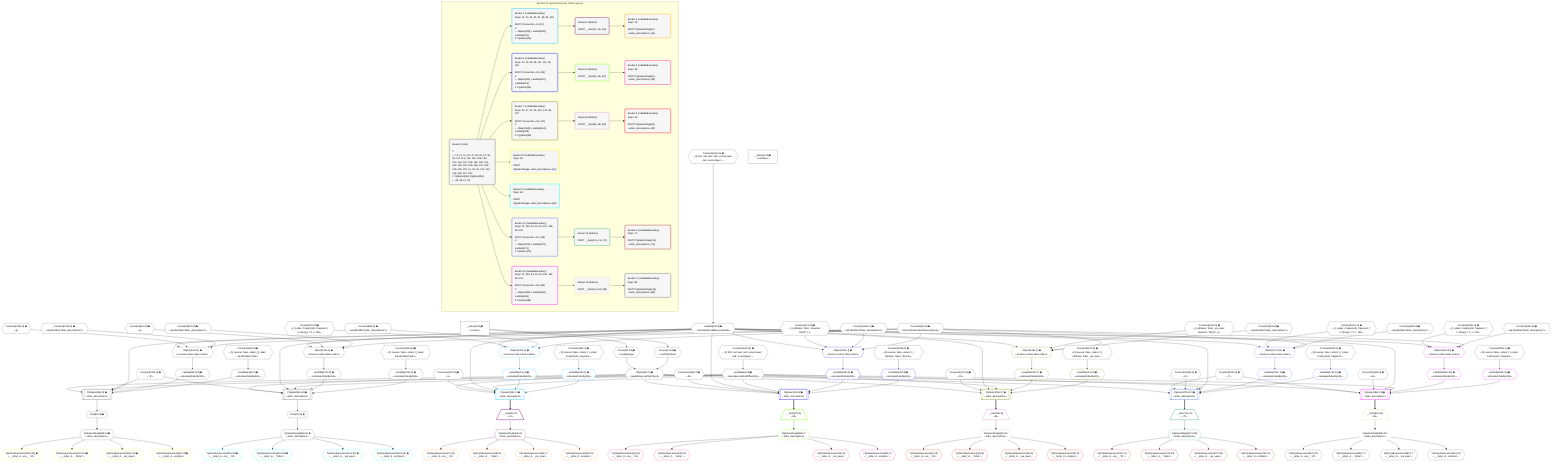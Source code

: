 %%{init: {'themeVariables': { 'fontSize': '12px'}}}%%
graph TD
    classDef path fill:#eee,stroke:#000,color:#000
    classDef plan fill:#fff,stroke-width:1px,color:#000
    classDef itemplan fill:#fff,stroke-width:2px,color:#000
    classDef unbatchedplan fill:#dff,stroke-width:1px,color:#000
    classDef sideeffectplan fill:#fcc,stroke-width:2px,color:#000
    classDef bucket fill:#f6f6f6,color:#000,stroke-width:2px,text-align:left


    %% plan dependencies
    PgSelect46[["PgSelect[46∈0] ➊<br />ᐸletter_descriptionsᐳ"]]:::plan
    Object12{{"Object[12∈0] ➊<br />ᐸ{pgSettings,withPgClient}ᐳ"}}:::plan
    Constant191{{"Constant[191∈0] ➊<br />ᐸ'B'ᐳ"}}:::plan
    Lambda93{{"Lambda[93∈0] ➊<br />ᐸcalculateShouldReverseOrderᐳ"}}:::plan
    Lambda96{{"Lambda[96∈0] ➊<br />ᐸcalculateLimitAndOffsetSQLᐳ"}}:::plan
    Lambda143{{"Lambda[143∈0] ➊<br />ᐸcalculateOrderBySQLᐳ"}}:::plan
    Lambda148{{"Lambda[148∈0] ➊<br />ᐸcalculateOrderBySQLᐳ"}}:::plan
    Object12 & Constant191 & Lambda93 & Lambda96 & Lambda143 & Lambda148 --> PgSelect46
    PgSelect55[["PgSelect[55∈0] ➊<br />ᐸletter_descriptionsᐳ"]]:::plan
    Lambda157{{"Lambda[157∈0] ➊<br />ᐸcalculateOrderBySQLᐳ"}}:::plan
    Lambda162{{"Lambda[162∈0] ➊<br />ᐸcalculateOrderBySQLᐳ"}}:::plan
    Object12 & Constant191 & Lambda93 & Lambda96 & Lambda157 & Lambda162 --> PgSelect55
    Object142{{"Object[142∈0] ➊<br />ᐸ{reverse,orders,alias,codec}ᐳ"}}:::plan
    Constant139{{"Constant[139∈0] ➊<br />ᐸ[]ᐳ"}}:::plan
    Constant140{{"Constant[140∈0] ➊<br />ᐸsql.identifier(”letter_descriptions”)ᐳ"}}:::plan
    Constant99{{"Constant[99∈0] ➊<br />ᐸRecordCodec(letterDescriptions)ᐳ"}}:::plan
    Lambda93 & Constant139 & Constant140 & Constant99 --> Object142
    Object156{{"Object[156∈0] ➊<br />ᐸ{reverse,orders,alias,codec}ᐳ"}}:::plan
    Constant153{{"Constant[153∈0] ➊<br />ᐸ[]ᐳ"}}:::plan
    Constant154{{"Constant[154∈0] ➊<br />ᐸsql.identifier(”letter_descriptions”)ᐳ"}}:::plan
    Lambda93 & Constant153 & Constant154 & Constant99 --> Object156
    Access10{{"Access[10∈0] ➊<br />ᐸ2.pgSettingsᐳ"}}:::plan
    Access11{{"Access[11∈0] ➊<br />ᐸ2.withPgClientᐳ"}}:::plan
    Access10 & Access11 --> Object12
    __Value2["__Value[2∈0] ➊<br />ᐸcontextᐳ"]:::plan
    __Value2 --> Access10
    __Value2 --> Access11
    First48{{"First[48∈0] ➊"}}:::plan
    PgSelect46 --> First48
    PgSelectSingle49{{"PgSelectSingle[49∈0] ➊<br />ᐸletter_descriptionsᐳ"}}:::plan
    First48 --> PgSelectSingle49
    First57{{"First[57∈0] ➊"}}:::plan
    PgSelect55 --> First57
    PgSelectSingle58{{"PgSelectSingle[58∈0] ➊<br />ᐸletter_descriptionsᐳ"}}:::plan
    First57 --> PgSelectSingle58
    Constant193{{"Constant[193∈0] ➊<br />ᐸ§{ first: null, last: null, cursorLower: null, cursorUpper: ᐳ"}}:::plan
    Constant193 --> Lambda93
    Constant194{{"Constant[194∈0] ➊<br />ᐸ§{ first: null, last: null, cursorLower: null, cursorUpper: ᐳ"}}:::plan
    Constant194 --> Lambda96
    Object142 --> Lambda143
    Constant198{{"Constant[198∈0] ➊<br />ᐸ§{ reverse: false, orders: [], alias: sql.identifier(”letterᐳ"}}:::plan
    Constant198 --> Lambda148
    Object156 --> Lambda157
    Constant199{{"Constant[199∈0] ➊<br />ᐸ§{ reverse: false, orders: [], alias: sql.identifier(”letterᐳ"}}:::plan
    Constant199 --> Lambda162
    __Value4["__Value[4∈0] ➊<br />ᐸrootValueᐳ"]:::plan
    Connection13{{"Connection[13∈0] ➊<br />ᐸ9ᐳ"}}:::plan
    Connection25{{"Connection[25∈0] ➊<br />ᐸ23ᐳ"}}:::plan
    Connection37{{"Connection[37∈0] ➊<br />ᐸ35ᐳ"}}:::plan
    Connection69{{"Connection[69∈0] ➊<br />ᐸ67ᐳ"}}:::plan
    Connection83{{"Connection[83∈0] ➊<br />ᐸ81ᐳ"}}:::plan
    Constant97{{"Constant[97∈0] ➊<br />ᐸ[ { codec: Codec(int4), fragment: { n: [Array], f: 0, c: 266ᐳ"}}:::plan
    Constant98{{"Constant[98∈0] ➊<br />ᐸsql.identifier(”letter_descriptions”)ᐳ"}}:::plan
    Constant111{{"Constant[111∈0] ➊<br />ᐸ[ { attribute: 'letter', direction: 'DESC' } ]ᐳ"}}:::plan
    Constant112{{"Constant[112∈0] ➊<br />ᐸsql.identifier(”letter_descriptions”)ᐳ"}}:::plan
    Constant125{{"Constant[125∈0] ➊<br />ᐸ[ { attribute: 'letter_via_view', direction: 'DESC' } ]ᐳ"}}:::plan
    Constant126{{"Constant[126∈0] ➊<br />ᐸsql.identifier(”letter_descriptions”)ᐳ"}}:::plan
    Constant167{{"Constant[167∈0] ➊<br />ᐸ[ { codec: Codec(int4), fragment: { n: [Array], f: 0, c: 266ᐳ"}}:::plan
    Constant168{{"Constant[168∈0] ➊<br />ᐸsql.identifier(”letter_descriptions”)ᐳ"}}:::plan
    Constant181{{"Constant[181∈0] ➊<br />ᐸ[ { codec: Codec(int4), fragment: { n: [Array], f: 0, c: 266ᐳ"}}:::plan
    Constant182{{"Constant[182∈0] ➊<br />ᐸsql.identifier(”letter_descriptions”)ᐳ"}}:::plan
    Constant192{{"Constant[192∈0] ➊<br />ᐸ'C'ᐳ"}}:::plan
    Constant195{{"Constant[195∈0] ➊<br />ᐸ§{ reverse: false, orders: [ { codec: Codec(int4), fragment:ᐳ"}}:::plan
    Constant196{{"Constant[196∈0] ➊<br />ᐸ§{ reverse: false, orders: [ { attribute: 'letter', directioᐳ"}}:::plan
    Constant197{{"Constant[197∈0] ➊<br />ᐸ§{ reverse: false, orders: [ { attribute: 'letter_via_view',ᐳ"}}:::plan
    Constant200{{"Constant[200∈0] ➊<br />ᐸ§{ reverse: false, orders: [ { codec: Codec(int4), fragment:ᐳ"}}:::plan
    Constant201{{"Constant[201∈0] ➊<br />ᐸ§{ reverse: false, orders: [ { codec: Codec(int4), fragment:ᐳ"}}:::plan
    PgSelect14[["PgSelect[14∈1] ➊<br />ᐸletter_descriptionsᐳ"]]:::plan
    Lambda101{{"Lambda[101∈1] ➊<br />ᐸcalculateOrderBySQLᐳ"}}:::plan
    Lambda106{{"Lambda[106∈1] ➊<br />ᐸcalculateOrderBySQLᐳ"}}:::plan
    Object12 & Connection13 & Lambda93 & Lambda96 & Lambda101 & Lambda106 --> PgSelect14
    Object100{{"Object[100∈1] ➊<br />ᐸ{reverse,orders,alias,codec}ᐳ"}}:::plan
    Lambda93 & Constant97 & Constant98 & Constant99 --> Object100
    Object100 --> Lambda101
    Constant195 --> Lambda106
    __Item15[/"__Item[15∈2]<br />ᐸ14ᐳ"\]:::itemplan
    PgSelect14 ==> __Item15
    PgSelectSingle16{{"PgSelectSingle[16∈2]<br />ᐸletter_descriptionsᐳ"}}:::plan
    __Item15 --> PgSelectSingle16
    PgClassExpression17{{"PgClassExpression[17∈3]<br />ᐸ__letter_d...ons__.”id”ᐳ"}}:::plan
    PgSelectSingle16 --> PgClassExpression17
    PgClassExpression18{{"PgClassExpression[18∈3]<br />ᐸ__letter_d..._.”letter”ᐳ"}}:::plan
    PgSelectSingle16 --> PgClassExpression18
    PgClassExpression19{{"PgClassExpression[19∈3]<br />ᐸ__letter_d..._via_view”ᐳ"}}:::plan
    PgSelectSingle16 --> PgClassExpression19
    PgClassExpression20{{"PgClassExpression[20∈3]<br />ᐸ__letter_d...scription”ᐳ"}}:::plan
    PgSelectSingle16 --> PgClassExpression20
    PgSelect26[["PgSelect[26∈4] ➊<br />ᐸletter_descriptionsᐳ"]]:::plan
    Lambda115{{"Lambda[115∈4] ➊<br />ᐸcalculateOrderBySQLᐳ"}}:::plan
    Lambda120{{"Lambda[120∈4] ➊<br />ᐸcalculateOrderBySQLᐳ"}}:::plan
    Object12 & Connection25 & Lambda93 & Lambda96 & Lambda115 & Lambda120 --> PgSelect26
    Object114{{"Object[114∈4] ➊<br />ᐸ{reverse,orders,alias,codec}ᐳ"}}:::plan
    Lambda93 & Constant111 & Constant112 & Constant99 --> Object114
    Object114 --> Lambda115
    Constant196 --> Lambda120
    __Item27[/"__Item[27∈5]<br />ᐸ26ᐳ"\]:::itemplan
    PgSelect26 ==> __Item27
    PgSelectSingle28{{"PgSelectSingle[28∈5]<br />ᐸletter_descriptionsᐳ"}}:::plan
    __Item27 --> PgSelectSingle28
    PgClassExpression29{{"PgClassExpression[29∈6]<br />ᐸ__letter_d...ons__.”id”ᐳ"}}:::plan
    PgSelectSingle28 --> PgClassExpression29
    PgClassExpression30{{"PgClassExpression[30∈6]<br />ᐸ__letter_d..._.”letter”ᐳ"}}:::plan
    PgSelectSingle28 --> PgClassExpression30
    PgClassExpression31{{"PgClassExpression[31∈6]<br />ᐸ__letter_d..._via_view”ᐳ"}}:::plan
    PgSelectSingle28 --> PgClassExpression31
    PgClassExpression32{{"PgClassExpression[32∈6]<br />ᐸ__letter_d...scription”ᐳ"}}:::plan
    PgSelectSingle28 --> PgClassExpression32
    PgSelect38[["PgSelect[38∈7] ➊<br />ᐸletter_descriptionsᐳ"]]:::plan
    Lambda129{{"Lambda[129∈7] ➊<br />ᐸcalculateOrderBySQLᐳ"}}:::plan
    Lambda134{{"Lambda[134∈7] ➊<br />ᐸcalculateOrderBySQLᐳ"}}:::plan
    Object12 & Connection37 & Lambda93 & Lambda96 & Lambda129 & Lambda134 --> PgSelect38
    Object128{{"Object[128∈7] ➊<br />ᐸ{reverse,orders,alias,codec}ᐳ"}}:::plan
    Lambda93 & Constant125 & Constant126 & Constant99 --> Object128
    Object128 --> Lambda129
    Constant197 --> Lambda134
    __Item39[/"__Item[39∈8]<br />ᐸ38ᐳ"\]:::itemplan
    PgSelect38 ==> __Item39
    PgSelectSingle40{{"PgSelectSingle[40∈8]<br />ᐸletter_descriptionsᐳ"}}:::plan
    __Item39 --> PgSelectSingle40
    PgClassExpression41{{"PgClassExpression[41∈9]<br />ᐸ__letter_d...ons__.”id”ᐳ"}}:::plan
    PgSelectSingle40 --> PgClassExpression41
    PgClassExpression42{{"PgClassExpression[42∈9]<br />ᐸ__letter_d..._.”letter”ᐳ"}}:::plan
    PgSelectSingle40 --> PgClassExpression42
    PgClassExpression43{{"PgClassExpression[43∈9]<br />ᐸ__letter_d..._via_view”ᐳ"}}:::plan
    PgSelectSingle40 --> PgClassExpression43
    PgClassExpression44{{"PgClassExpression[44∈9]<br />ᐸ__letter_d...scription”ᐳ"}}:::plan
    PgSelectSingle40 --> PgClassExpression44
    PgClassExpression50{{"PgClassExpression[50∈10] ➊<br />ᐸ__letter_d...ons__.”id”ᐳ"}}:::plan
    PgSelectSingle49 --> PgClassExpression50
    PgClassExpression51{{"PgClassExpression[51∈10] ➊<br />ᐸ__letter_d..._.”letter”ᐳ"}}:::plan
    PgSelectSingle49 --> PgClassExpression51
    PgClassExpression52{{"PgClassExpression[52∈10] ➊<br />ᐸ__letter_d..._via_view”ᐳ"}}:::plan
    PgSelectSingle49 --> PgClassExpression52
    PgClassExpression53{{"PgClassExpression[53∈10] ➊<br />ᐸ__letter_d...scription”ᐳ"}}:::plan
    PgSelectSingle49 --> PgClassExpression53
    PgClassExpression59{{"PgClassExpression[59∈11] ➊<br />ᐸ__letter_d...ons__.”id”ᐳ"}}:::plan
    PgSelectSingle58 --> PgClassExpression59
    PgClassExpression60{{"PgClassExpression[60∈11] ➊<br />ᐸ__letter_d..._.”letter”ᐳ"}}:::plan
    PgSelectSingle58 --> PgClassExpression60
    PgClassExpression61{{"PgClassExpression[61∈11] ➊<br />ᐸ__letter_d..._via_view”ᐳ"}}:::plan
    PgSelectSingle58 --> PgClassExpression61
    PgClassExpression62{{"PgClassExpression[62∈11] ➊<br />ᐸ__letter_d...scription”ᐳ"}}:::plan
    PgSelectSingle58 --> PgClassExpression62
    PgSelect70[["PgSelect[70∈12] ➊<br />ᐸletter_descriptionsᐳ"]]:::plan
    Lambda171{{"Lambda[171∈12] ➊<br />ᐸcalculateOrderBySQLᐳ"}}:::plan
    Lambda176{{"Lambda[176∈12] ➊<br />ᐸcalculateOrderBySQLᐳ"}}:::plan
    Object12 & Constant192 & Connection69 & Lambda93 & Lambda96 & Lambda171 & Lambda176 --> PgSelect70
    Object170{{"Object[170∈12] ➊<br />ᐸ{reverse,orders,alias,codec}ᐳ"}}:::plan
    Lambda93 & Constant167 & Constant168 & Constant99 --> Object170
    Object170 --> Lambda171
    Constant200 --> Lambda176
    __Item71[/"__Item[71∈13]<br />ᐸ70ᐳ"\]:::itemplan
    PgSelect70 ==> __Item71
    PgSelectSingle72{{"PgSelectSingle[72∈13]<br />ᐸletter_descriptionsᐳ"}}:::plan
    __Item71 --> PgSelectSingle72
    PgClassExpression73{{"PgClassExpression[73∈14]<br />ᐸ__letter_d...ons__.”id”ᐳ"}}:::plan
    PgSelectSingle72 --> PgClassExpression73
    PgClassExpression74{{"PgClassExpression[74∈14]<br />ᐸ__letter_d..._.”letter”ᐳ"}}:::plan
    PgSelectSingle72 --> PgClassExpression74
    PgClassExpression75{{"PgClassExpression[75∈14]<br />ᐸ__letter_d..._via_view”ᐳ"}}:::plan
    PgSelectSingle72 --> PgClassExpression75
    PgClassExpression76{{"PgClassExpression[76∈14]<br />ᐸ__letter_d...scription”ᐳ"}}:::plan
    PgSelectSingle72 --> PgClassExpression76
    PgSelect84[["PgSelect[84∈15] ➊<br />ᐸletter_descriptionsᐳ"]]:::plan
    Lambda185{{"Lambda[185∈15] ➊<br />ᐸcalculateOrderBySQLᐳ"}}:::plan
    Lambda190{{"Lambda[190∈15] ➊<br />ᐸcalculateOrderBySQLᐳ"}}:::plan
    Object12 & Constant192 & Connection83 & Lambda93 & Lambda96 & Lambda185 & Lambda190 --> PgSelect84
    Object184{{"Object[184∈15] ➊<br />ᐸ{reverse,orders,alias,codec}ᐳ"}}:::plan
    Lambda93 & Constant181 & Constant182 & Constant99 --> Object184
    Object184 --> Lambda185
    Constant201 --> Lambda190
    __Item85[/"__Item[85∈16]<br />ᐸ84ᐳ"\]:::itemplan
    PgSelect84 ==> __Item85
    PgSelectSingle86{{"PgSelectSingle[86∈16]<br />ᐸletter_descriptionsᐳ"}}:::plan
    __Item85 --> PgSelectSingle86
    PgClassExpression87{{"PgClassExpression[87∈17]<br />ᐸ__letter_d...ons__.”id”ᐳ"}}:::plan
    PgSelectSingle86 --> PgClassExpression87
    PgClassExpression88{{"PgClassExpression[88∈17]<br />ᐸ__letter_d..._.”letter”ᐳ"}}:::plan
    PgSelectSingle86 --> PgClassExpression88
    PgClassExpression89{{"PgClassExpression[89∈17]<br />ᐸ__letter_d..._via_view”ᐳ"}}:::plan
    PgSelectSingle86 --> PgClassExpression89
    PgClassExpression90{{"PgClassExpression[90∈17]<br />ᐸ__letter_d...scription”ᐳ"}}:::plan
    PgSelectSingle86 --> PgClassExpression90

    %% define steps

    subgraph "Buckets for queries/v4/enum_tables.queries"
    Bucket0("Bucket 0 (root)<br /><br />1: <br />ᐳ: 10, 11, 13, 25, 37, 69, 83, 97, 98, 99, 111, 112, 125, 126, 139, 140, 153, 154, 167, 168, 181, 182, 191, 192, 193, 194, 195, 196, 197, 198, 199, 200, 201, 12, 93, 96, 142, 143, 148, 156, 157, 162<br />2: PgSelect[46], PgSelect[55]<br />ᐳ: 48, 49, 57, 58"):::bucket
    classDef bucket0 stroke:#696969
    class Bucket0,__Value2,__Value4,Access10,Access11,Object12,Connection13,Connection25,Connection37,PgSelect46,First48,PgSelectSingle49,PgSelect55,First57,PgSelectSingle58,Connection69,Connection83,Lambda93,Lambda96,Constant97,Constant98,Constant99,Constant111,Constant112,Constant125,Constant126,Constant139,Constant140,Object142,Lambda143,Lambda148,Constant153,Constant154,Object156,Lambda157,Lambda162,Constant167,Constant168,Constant181,Constant182,Constant191,Constant192,Constant193,Constant194,Constant195,Constant196,Constant197,Constant198,Constant199,Constant200,Constant201 bucket0
    Bucket1("Bucket 1 (nullableBoundary)<br />Deps: 12, 13, 93, 96, 97, 98, 99, 195<br /><br />ROOT Connectionᐸ9ᐳ[13]<br />1: <br />ᐳ: Object[100], Lambda[106], Lambda[101]<br />2: PgSelect[14]"):::bucket
    classDef bucket1 stroke:#00bfff
    class Bucket1,PgSelect14,Object100,Lambda101,Lambda106 bucket1
    Bucket2("Bucket 2 (listItem)<br /><br />ROOT __Item{2}ᐸ14ᐳ[15]"):::bucket
    classDef bucket2 stroke:#7f007f
    class Bucket2,__Item15,PgSelectSingle16 bucket2
    Bucket3("Bucket 3 (nullableBoundary)<br />Deps: 16<br /><br />ROOT PgSelectSingle{2}ᐸletter_descriptionsᐳ[16]"):::bucket
    classDef bucket3 stroke:#ffa500
    class Bucket3,PgClassExpression17,PgClassExpression18,PgClassExpression19,PgClassExpression20 bucket3
    Bucket4("Bucket 4 (nullableBoundary)<br />Deps: 12, 25, 93, 96, 111, 112, 99, 196<br /><br />ROOT Connectionᐸ23ᐳ[25]<br />1: <br />ᐳ: Object[114], Lambda[120], Lambda[115]<br />2: PgSelect[26]"):::bucket
    classDef bucket4 stroke:#0000ff
    class Bucket4,PgSelect26,Object114,Lambda115,Lambda120 bucket4
    Bucket5("Bucket 5 (listItem)<br /><br />ROOT __Item{5}ᐸ26ᐳ[27]"):::bucket
    classDef bucket5 stroke:#7fff00
    class Bucket5,__Item27,PgSelectSingle28 bucket5
    Bucket6("Bucket 6 (nullableBoundary)<br />Deps: 28<br /><br />ROOT PgSelectSingle{5}ᐸletter_descriptionsᐳ[28]"):::bucket
    classDef bucket6 stroke:#ff1493
    class Bucket6,PgClassExpression29,PgClassExpression30,PgClassExpression31,PgClassExpression32 bucket6
    Bucket7("Bucket 7 (nullableBoundary)<br />Deps: 12, 37, 93, 96, 125, 126, 99, 197<br /><br />ROOT Connectionᐸ35ᐳ[37]<br />1: <br />ᐳ: Object[128], Lambda[134], Lambda[129]<br />2: PgSelect[38]"):::bucket
    classDef bucket7 stroke:#808000
    class Bucket7,PgSelect38,Object128,Lambda129,Lambda134 bucket7
    Bucket8("Bucket 8 (listItem)<br /><br />ROOT __Item{8}ᐸ38ᐳ[39]"):::bucket
    classDef bucket8 stroke:#dda0dd
    class Bucket8,__Item39,PgSelectSingle40 bucket8
    Bucket9("Bucket 9 (nullableBoundary)<br />Deps: 40<br /><br />ROOT PgSelectSingle{8}ᐸletter_descriptionsᐳ[40]"):::bucket
    classDef bucket9 stroke:#ff0000
    class Bucket9,PgClassExpression41,PgClassExpression42,PgClassExpression43,PgClassExpression44 bucket9
    Bucket10("Bucket 10 (nullableBoundary)<br />Deps: 49<br /><br />ROOT PgSelectSingleᐸletter_descriptionsᐳ[49]"):::bucket
    classDef bucket10 stroke:#ffff00
    class Bucket10,PgClassExpression50,PgClassExpression51,PgClassExpression52,PgClassExpression53 bucket10
    Bucket11("Bucket 11 (nullableBoundary)<br />Deps: 58<br /><br />ROOT PgSelectSingleᐸletter_descriptionsᐳ[58]"):::bucket
    classDef bucket11 stroke:#00ffff
    class Bucket11,PgClassExpression59,PgClassExpression60,PgClassExpression61,PgClassExpression62 bucket11
    Bucket12("Bucket 12 (nullableBoundary)<br />Deps: 12, 192, 69, 93, 96, 167, 168, 99, 200<br /><br />ROOT Connectionᐸ67ᐳ[69]<br />1: <br />ᐳ: Object[170], Lambda[176], Lambda[171]<br />2: PgSelect[70]"):::bucket
    classDef bucket12 stroke:#4169e1
    class Bucket12,PgSelect70,Object170,Lambda171,Lambda176 bucket12
    Bucket13("Bucket 13 (listItem)<br /><br />ROOT __Item{13}ᐸ70ᐳ[71]"):::bucket
    classDef bucket13 stroke:#3cb371
    class Bucket13,__Item71,PgSelectSingle72 bucket13
    Bucket14("Bucket 14 (nullableBoundary)<br />Deps: 72<br /><br />ROOT PgSelectSingle{13}ᐸletter_descriptionsᐳ[72]"):::bucket
    classDef bucket14 stroke:#a52a2a
    class Bucket14,PgClassExpression73,PgClassExpression74,PgClassExpression75,PgClassExpression76 bucket14
    Bucket15("Bucket 15 (nullableBoundary)<br />Deps: 12, 192, 83, 93, 96, 181, 182, 99, 201<br /><br />ROOT Connectionᐸ81ᐳ[83]<br />1: <br />ᐳ: Object[184], Lambda[190], Lambda[185]<br />2: PgSelect[84]"):::bucket
    classDef bucket15 stroke:#ff00ff
    class Bucket15,PgSelect84,Object184,Lambda185,Lambda190 bucket15
    Bucket16("Bucket 16 (listItem)<br /><br />ROOT __Item{16}ᐸ84ᐳ[85]"):::bucket
    classDef bucket16 stroke:#f5deb3
    class Bucket16,__Item85,PgSelectSingle86 bucket16
    Bucket17("Bucket 17 (nullableBoundary)<br />Deps: 86<br /><br />ROOT PgSelectSingle{16}ᐸletter_descriptionsᐳ[86]"):::bucket
    classDef bucket17 stroke:#696969
    class Bucket17,PgClassExpression87,PgClassExpression88,PgClassExpression89,PgClassExpression90 bucket17
    Bucket0 --> Bucket1 & Bucket4 & Bucket7 & Bucket10 & Bucket11 & Bucket12 & Bucket15
    Bucket1 --> Bucket2
    Bucket2 --> Bucket3
    Bucket4 --> Bucket5
    Bucket5 --> Bucket6
    Bucket7 --> Bucket8
    Bucket8 --> Bucket9
    Bucket12 --> Bucket13
    Bucket13 --> Bucket14
    Bucket15 --> Bucket16
    Bucket16 --> Bucket17
    end